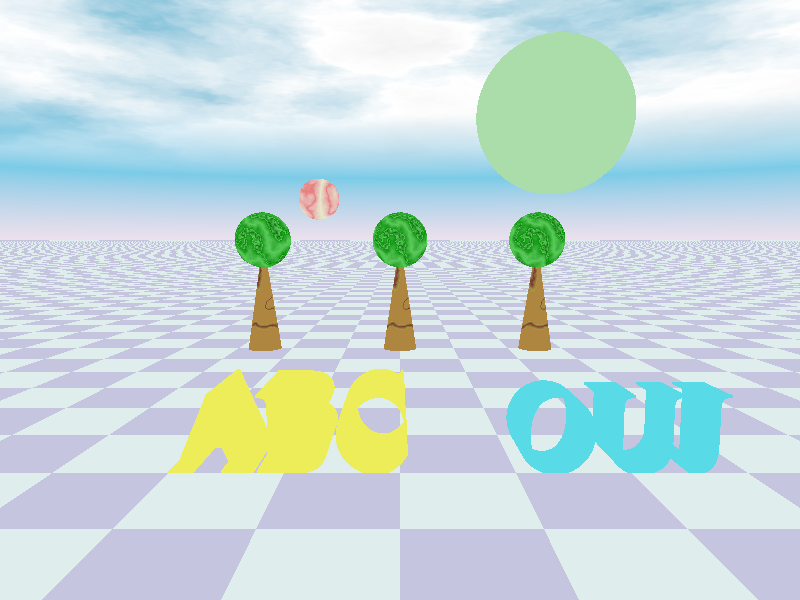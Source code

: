 // 5_example2.pov 

#include "colors.inc"  
#include "skies.inc"
#include "shapes.inc"
#include "textures.inc"
#include "woods.inc"
#include "stones.inc"
#include "glass.inc"
#include "metals.inc"


camera {
  location  <0.0, 1.0, -5.0>
  look_at   <0.0, 0.5,  0.0> 
  right x*image_width/image_height
}
           
           
light_source {
  <250, 250, -350>
  color rgb <1.0, 1.0, 1.0>
}  
           
           
light_source { 
  <0.0, 15.0, 0.0> 
  color rgb <0.0, 1.0, 0.0>
  spotlight
  point_at<-1.0, 0.0, 0.0>
  radius 3
  falloff 5
} 

light_source { 
  <0.0, 15.0, 0.0> 
  color rgb <1.0, 0.0, 0.0>
  spotlight
  point_at<2.0, 0.0, 0.0>
  radius 3
  falloff 5
}             
           
 
sky_sphere{
 S_Cloud2
}     
  
plane { <0, 1, 0>, -1
    pigment {
      checker color LightBlue, color LightSteelBlue
    }
}          
 
           
#declare MyObj =
  union {
    sphere { <0, 0, 0>, 0.5             
      translate <0, 1, 0>   
      texture { Jade } 
    }
    cone { 
      <0, -1.0, 0>, 0.3, 
      <0, 1, 0>, 0 
      texture { Dark_Wood }
    }
  }


object { MyObj translate < 0.0, 0, 6.0> } 
object { MyObj translate <-2.5, 0, 6.0> }
object { MyObj translate < 2.5, 0, 6.0> } 

                                             
sphere {
  <-2.0, 2.0, 10>  0.5     
  texture { Red_Marble }    
}   

sphere {
  <5.0, 5.0, 15>  2.5   
  texture { NBwinebottle }
}

text{        
  ttf "timrom.ttf", 
  // ttf "arial.ttf",         
  "ABC",       
  1,        
  0         
   texture {Gold_Texture} 
   translate < -2.0, -1.0, 0.0>
} 

text{        
  ttf "timrom.ttf", 
  // ttf "arial.ttf",         
  "OUJ",       
  0.5,        
  0        
  texture { Dark_Green_Glass } 
  translate < 1.0, -1.0, 0.0>
}